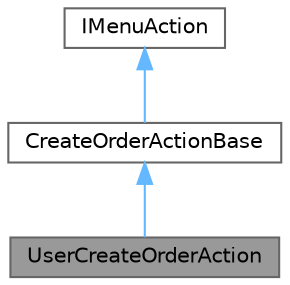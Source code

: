 digraph "UserCreateOrderAction"
{
 // LATEX_PDF_SIZE
  bgcolor="transparent";
  edge [fontname=Helvetica,fontsize=10,labelfontname=Helvetica,labelfontsize=10];
  node [fontname=Helvetica,fontsize=10,shape=box,height=0.2,width=0.4];
  Node1 [id="Node000001",label="UserCreateOrderAction",height=0.2,width=0.4,color="gray40", fillcolor="grey60", style="filled", fontcolor="black",tooltip="Lớp cho phép người dùng tạo đơn hàng mới trong hệ thống. Người dùng sẽ tự động được chọn làm khách hà..."];
  Node2 -> Node1 [id="edge1_Node000001_Node000002",dir="back",color="steelblue1",style="solid",tooltip=" "];
  Node2 [id="Node000002",label="CreateOrderActionBase",height=0.2,width=0.4,color="gray40", fillcolor="white", style="filled",URL="$class_create_order_action_base.html",tooltip="Lớp cơ sở cho hành động tạo đơn hàng, chứa các phương thức chung cho cả quản trị viên và người dùng...."];
  Node3 -> Node2 [id="edge2_Node000002_Node000003",dir="back",color="steelblue1",style="solid",tooltip=" "];
  Node3 [id="Node000003",label="IMenuAction",height=0.2,width=0.4,color="gray40", fillcolor="white", style="filled",URL="$class_i_menu_action.html",tooltip="Giao diện định nghĩa hành động cần thực hiện khi người dùng tương tác với menu. Các lớp kế thừa cần t..."];
}
